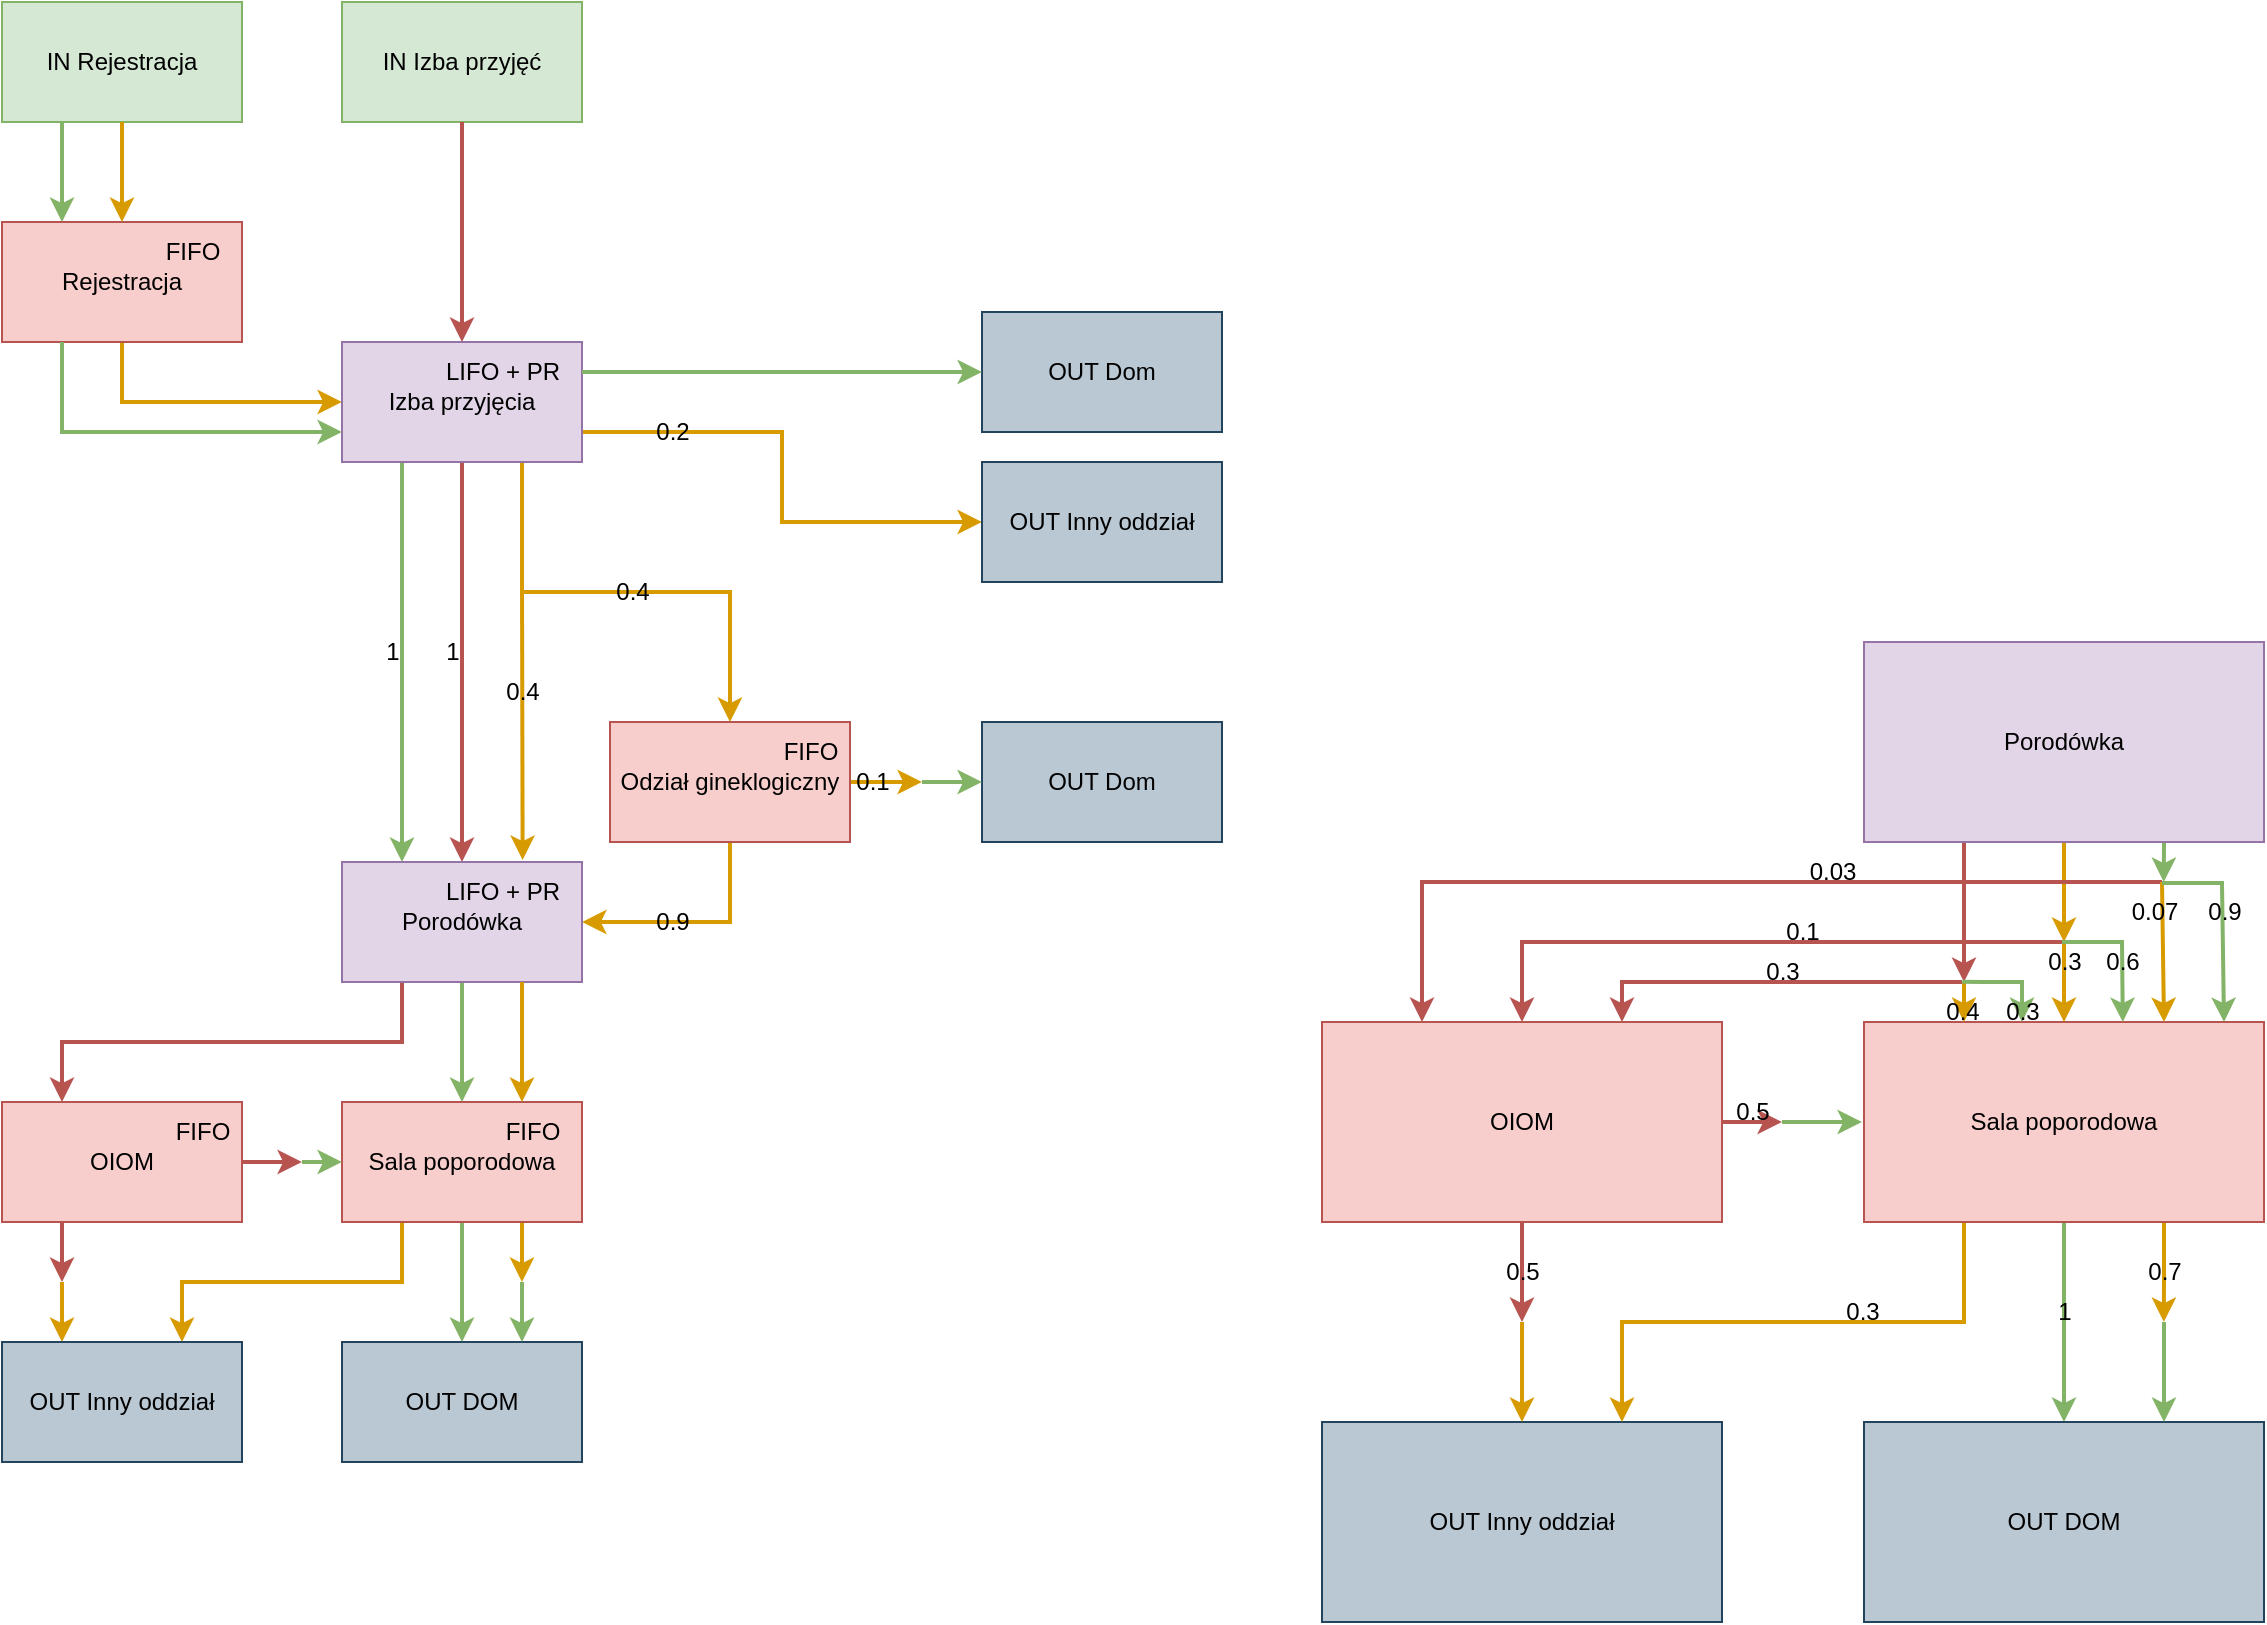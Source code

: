 <mxfile version="26.0.3">
  <diagram name="Strona-1" id="fgU5ulpv1b7WvcS9dqAW">
    <mxGraphModel dx="1509" dy="813" grid="1" gridSize="10" guides="1" tooltips="1" connect="1" arrows="1" fold="1" page="1" pageScale="1" pageWidth="827" pageHeight="1169" math="0" shadow="0">
      <root>
        <mxCell id="0" />
        <mxCell id="1" parent="0" />
        <mxCell id="whcsbTW-i5qFt0smelnw-29" style="edgeStyle=orthogonalEdgeStyle;rounded=0;orthogonalLoop=1;jettySize=auto;html=1;exitX=0.25;exitY=1;exitDx=0;exitDy=0;entryX=0.25;entryY=0;entryDx=0;entryDy=0;fillColor=#d5e8d4;strokeColor=#82b366;strokeWidth=2;" parent="1" source="whcsbTW-i5qFt0smelnw-1" target="whcsbTW-i5qFt0smelnw-2" edge="1">
          <mxGeometry relative="1" as="geometry" />
        </mxCell>
        <mxCell id="whcsbTW-i5qFt0smelnw-1" value="IN Rejestracja" style="rounded=0;whiteSpace=wrap;html=1;fillColor=#d5e8d4;strokeColor=#82b366;" parent="1" vertex="1">
          <mxGeometry x="110" y="90" width="120" height="60" as="geometry" />
        </mxCell>
        <mxCell id="whcsbTW-i5qFt0smelnw-16" style="edgeStyle=orthogonalEdgeStyle;rounded=0;orthogonalLoop=1;jettySize=auto;html=1;exitX=0.5;exitY=1;exitDx=0;exitDy=0;entryX=0;entryY=0.5;entryDx=0;entryDy=0;strokeWidth=2;fillColor=#ffe6cc;strokeColor=#d79b00;" parent="1" source="whcsbTW-i5qFt0smelnw-2" target="whcsbTW-i5qFt0smelnw-5" edge="1">
          <mxGeometry relative="1" as="geometry">
            <Array as="points">
              <mxPoint x="170" y="290" />
            </Array>
          </mxGeometry>
        </mxCell>
        <mxCell id="whcsbTW-i5qFt0smelnw-2" value="Rejestracja" style="rounded=0;whiteSpace=wrap;html=1;fillColor=#f8cecc;strokeColor=#b85450;" parent="1" vertex="1">
          <mxGeometry x="110" y="200" width="120" height="60" as="geometry" />
        </mxCell>
        <mxCell id="whcsbTW-i5qFt0smelnw-3" value="" style="endArrow=classic;html=1;rounded=0;exitX=0.5;exitY=1;exitDx=0;exitDy=0;entryX=0.5;entryY=0;entryDx=0;entryDy=0;fillColor=#ffe6cc;strokeColor=#d79b00;strokeWidth=2;" parent="1" source="whcsbTW-i5qFt0smelnw-1" target="whcsbTW-i5qFt0smelnw-2" edge="1">
          <mxGeometry width="50" height="50" relative="1" as="geometry">
            <mxPoint x="390" y="420" as="sourcePoint" />
            <mxPoint x="440" y="370" as="targetPoint" />
          </mxGeometry>
        </mxCell>
        <mxCell id="whcsbTW-i5qFt0smelnw-4" value="IN Izba przyjęć" style="rounded=0;whiteSpace=wrap;html=1;fillColor=#d5e8d4;strokeColor=#82b366;" parent="1" vertex="1">
          <mxGeometry x="280" y="90" width="120" height="60" as="geometry" />
        </mxCell>
        <mxCell id="whcsbTW-i5qFt0smelnw-19" style="edgeStyle=orthogonalEdgeStyle;rounded=0;orthogonalLoop=1;jettySize=auto;html=1;exitX=1;exitY=0.75;exitDx=0;exitDy=0;entryX=0;entryY=0.5;entryDx=0;entryDy=0;strokeWidth=2;fillColor=#ffe6cc;strokeColor=#d79b00;" parent="1" source="whcsbTW-i5qFt0smelnw-5" target="whcsbTW-i5qFt0smelnw-7" edge="1">
          <mxGeometry relative="1" as="geometry" />
        </mxCell>
        <mxCell id="whcsbTW-i5qFt0smelnw-20" style="edgeStyle=orthogonalEdgeStyle;rounded=0;orthogonalLoop=1;jettySize=auto;html=1;exitX=0.75;exitY=1;exitDx=0;exitDy=0;entryX=0.5;entryY=0;entryDx=0;entryDy=0;strokeWidth=2;fillColor=#ffe6cc;strokeColor=#d79b00;" parent="1" source="whcsbTW-i5qFt0smelnw-5" target="whcsbTW-i5qFt0smelnw-8" edge="1">
          <mxGeometry relative="1" as="geometry" />
        </mxCell>
        <mxCell id="whcsbTW-i5qFt0smelnw-21" style="edgeStyle=orthogonalEdgeStyle;rounded=0;orthogonalLoop=1;jettySize=auto;html=1;exitX=0.5;exitY=1;exitDx=0;exitDy=0;entryX=0.5;entryY=0;entryDx=0;entryDy=0;strokeWidth=2;fillColor=#f8cecc;strokeColor=#b85450;" parent="1" source="whcsbTW-i5qFt0smelnw-5" target="whcsbTW-i5qFt0smelnw-9" edge="1">
          <mxGeometry relative="1" as="geometry" />
        </mxCell>
        <mxCell id="whcsbTW-i5qFt0smelnw-22" style="edgeStyle=orthogonalEdgeStyle;rounded=0;orthogonalLoop=1;jettySize=auto;html=1;exitX=0.25;exitY=1;exitDx=0;exitDy=0;entryX=0.25;entryY=0;entryDx=0;entryDy=0;strokeWidth=2;fillColor=#d5e8d4;strokeColor=#82b366;" parent="1" source="whcsbTW-i5qFt0smelnw-5" target="whcsbTW-i5qFt0smelnw-9" edge="1">
          <mxGeometry relative="1" as="geometry" />
        </mxCell>
        <mxCell id="whcsbTW-i5qFt0smelnw-5" value="Izba przyjęcia" style="rounded=0;whiteSpace=wrap;html=1;fillColor=#e1d5e7;strokeColor=#9673a6;" parent="1" vertex="1">
          <mxGeometry x="280" y="260" width="120" height="60" as="geometry" />
        </mxCell>
        <mxCell id="whcsbTW-i5qFt0smelnw-6" value="OUT Dom" style="rounded=0;whiteSpace=wrap;html=1;fillColor=#bac8d3;strokeColor=#23445d;" parent="1" vertex="1">
          <mxGeometry x="600" y="245" width="120" height="60" as="geometry" />
        </mxCell>
        <mxCell id="whcsbTW-i5qFt0smelnw-7" value="OUT Inny oddział" style="rounded=0;whiteSpace=wrap;html=1;fillColor=#bac8d3;strokeColor=#23445d;" parent="1" vertex="1">
          <mxGeometry x="600" y="320" width="120" height="60" as="geometry" />
        </mxCell>
        <mxCell id="whcsbTW-i5qFt0smelnw-23" style="edgeStyle=orthogonalEdgeStyle;rounded=0;orthogonalLoop=1;jettySize=auto;html=1;exitX=0.5;exitY=1;exitDx=0;exitDy=0;entryX=1;entryY=0.5;entryDx=0;entryDy=0;strokeWidth=2;fillColor=#ffe6cc;strokeColor=#d79b00;" parent="1" source="whcsbTW-i5qFt0smelnw-8" target="whcsbTW-i5qFt0smelnw-9" edge="1">
          <mxGeometry relative="1" as="geometry" />
        </mxCell>
        <mxCell id="sOwrhF51wG5BLlXzD2gl-3" style="edgeStyle=orthogonalEdgeStyle;rounded=0;orthogonalLoop=1;jettySize=auto;html=1;strokeWidth=2;fillColor=#ffe6cc;strokeColor=#d79b00;" edge="1" parent="1" source="whcsbTW-i5qFt0smelnw-8">
          <mxGeometry relative="1" as="geometry">
            <mxPoint x="570" y="480" as="targetPoint" />
          </mxGeometry>
        </mxCell>
        <mxCell id="whcsbTW-i5qFt0smelnw-8" value="Odział gineklogiczny" style="rounded=0;whiteSpace=wrap;html=1;fillColor=#f8cecc;strokeColor=#b85450;" parent="1" vertex="1">
          <mxGeometry x="414" y="450" width="120" height="60" as="geometry" />
        </mxCell>
        <mxCell id="whcsbTW-i5qFt0smelnw-24" style="edgeStyle=orthogonalEdgeStyle;rounded=0;orthogonalLoop=1;jettySize=auto;html=1;exitX=0.25;exitY=1;exitDx=0;exitDy=0;entryX=0.25;entryY=0;entryDx=0;entryDy=0;fillColor=#f8cecc;strokeColor=#b85450;strokeWidth=2;" parent="1" source="whcsbTW-i5qFt0smelnw-9" target="whcsbTW-i5qFt0smelnw-11" edge="1">
          <mxGeometry relative="1" as="geometry" />
        </mxCell>
        <mxCell id="whcsbTW-i5qFt0smelnw-25" style="edgeStyle=orthogonalEdgeStyle;rounded=0;orthogonalLoop=1;jettySize=auto;html=1;exitX=0.5;exitY=1;exitDx=0;exitDy=0;entryX=0.5;entryY=0;entryDx=0;entryDy=0;strokeWidth=2;fillColor=#d5e8d4;strokeColor=#82b366;" parent="1" source="whcsbTW-i5qFt0smelnw-9" target="whcsbTW-i5qFt0smelnw-10" edge="1">
          <mxGeometry relative="1" as="geometry" />
        </mxCell>
        <mxCell id="whcsbTW-i5qFt0smelnw-9" value="Porodówka" style="rounded=0;whiteSpace=wrap;html=1;fillColor=#e1d5e7;strokeColor=#9673a6;" parent="1" vertex="1">
          <mxGeometry x="280" y="520" width="120" height="60" as="geometry" />
        </mxCell>
        <mxCell id="whcsbTW-i5qFt0smelnw-28" style="edgeStyle=orthogonalEdgeStyle;rounded=0;orthogonalLoop=1;jettySize=auto;html=1;exitX=0.5;exitY=1;exitDx=0;exitDy=0;entryX=0.5;entryY=0;entryDx=0;entryDy=0;strokeWidth=2;fillColor=#d5e8d4;strokeColor=#82b366;" parent="1" source="whcsbTW-i5qFt0smelnw-10" target="whcsbTW-i5qFt0smelnw-12" edge="1">
          <mxGeometry relative="1" as="geometry" />
        </mxCell>
        <mxCell id="whcsbTW-i5qFt0smelnw-33" style="edgeStyle=orthogonalEdgeStyle;rounded=0;orthogonalLoop=1;jettySize=auto;html=1;exitX=0.75;exitY=1;exitDx=0;exitDy=0;strokeWidth=2;fillColor=#ffe6cc;strokeColor=#d79b00;" parent="1" source="whcsbTW-i5qFt0smelnw-10" edge="1">
          <mxGeometry relative="1" as="geometry">
            <mxPoint x="370" y="730" as="targetPoint" />
          </mxGeometry>
        </mxCell>
        <mxCell id="whcsbTW-i5qFt0smelnw-54" style="edgeStyle=orthogonalEdgeStyle;rounded=0;orthogonalLoop=1;jettySize=auto;html=1;exitX=0.25;exitY=1;exitDx=0;exitDy=0;entryX=0.75;entryY=0;entryDx=0;entryDy=0;strokeWidth=2;fillColor=#ffe6cc;strokeColor=#d79b00;" parent="1" source="whcsbTW-i5qFt0smelnw-10" target="whcsbTW-i5qFt0smelnw-13" edge="1">
          <mxGeometry relative="1" as="geometry" />
        </mxCell>
        <mxCell id="whcsbTW-i5qFt0smelnw-10" value="Sala poporodowa" style="rounded=0;whiteSpace=wrap;html=1;fillColor=#f8cecc;strokeColor=#b85450;" parent="1" vertex="1">
          <mxGeometry x="280" y="640" width="120" height="60" as="geometry" />
        </mxCell>
        <mxCell id="whcsbTW-i5qFt0smelnw-26" style="edgeStyle=orthogonalEdgeStyle;rounded=0;orthogonalLoop=1;jettySize=auto;html=1;entryX=0.25;entryY=0;entryDx=0;entryDy=0;strokeWidth=2;fillColor=#ffe6cc;strokeColor=#d79b00;" parent="1" target="whcsbTW-i5qFt0smelnw-13" edge="1">
          <mxGeometry relative="1" as="geometry">
            <mxPoint x="140" y="730" as="sourcePoint" />
          </mxGeometry>
        </mxCell>
        <mxCell id="whcsbTW-i5qFt0smelnw-36" style="edgeStyle=orthogonalEdgeStyle;rounded=0;orthogonalLoop=1;jettySize=auto;html=1;exitX=0.25;exitY=1;exitDx=0;exitDy=0;strokeWidth=2;fillColor=#f8cecc;strokeColor=#b85450;" parent="1" source="whcsbTW-i5qFt0smelnw-11" edge="1">
          <mxGeometry relative="1" as="geometry">
            <mxPoint x="140" y="730" as="targetPoint" />
          </mxGeometry>
        </mxCell>
        <mxCell id="whcsbTW-i5qFt0smelnw-39" style="edgeStyle=orthogonalEdgeStyle;rounded=0;orthogonalLoop=1;jettySize=auto;html=1;exitX=1;exitY=0.5;exitDx=0;exitDy=0;strokeWidth=2;fillColor=#f8cecc;strokeColor=#b85450;" parent="1" source="whcsbTW-i5qFt0smelnw-11" edge="1">
          <mxGeometry relative="1" as="geometry">
            <mxPoint x="260" y="670" as="targetPoint" />
          </mxGeometry>
        </mxCell>
        <mxCell id="whcsbTW-i5qFt0smelnw-11" value="OIOM" style="rounded=0;whiteSpace=wrap;html=1;fillColor=#f8cecc;strokeColor=#b85450;" parent="1" vertex="1">
          <mxGeometry x="110" y="640" width="120" height="60" as="geometry" />
        </mxCell>
        <mxCell id="whcsbTW-i5qFt0smelnw-12" value="OUT DOM" style="rounded=0;whiteSpace=wrap;html=1;fillColor=#bac8d3;strokeColor=#23445d;" parent="1" vertex="1">
          <mxGeometry x="280" y="760" width="120" height="60" as="geometry" />
        </mxCell>
        <mxCell id="whcsbTW-i5qFt0smelnw-13" value="OUT Inny oddział" style="rounded=0;whiteSpace=wrap;html=1;fillColor=#bac8d3;strokeColor=#23445d;" parent="1" vertex="1">
          <mxGeometry x="110" y="760" width="120" height="60" as="geometry" />
        </mxCell>
        <mxCell id="whcsbTW-i5qFt0smelnw-14" value="" style="endArrow=classic;html=1;rounded=0;exitX=0.5;exitY=1;exitDx=0;exitDy=0;entryX=0.5;entryY=0;entryDx=0;entryDy=0;strokeWidth=2;fillColor=#f8cecc;strokeColor=#b85450;" parent="1" source="whcsbTW-i5qFt0smelnw-4" target="whcsbTW-i5qFt0smelnw-5" edge="1">
          <mxGeometry width="50" height="50" relative="1" as="geometry">
            <mxPoint x="390" y="420" as="sourcePoint" />
            <mxPoint x="440" y="370" as="targetPoint" />
          </mxGeometry>
        </mxCell>
        <mxCell id="whcsbTW-i5qFt0smelnw-15" value="" style="endArrow=classic;html=1;rounded=0;exitX=0.25;exitY=1;exitDx=0;exitDy=0;entryX=0;entryY=0.75;entryDx=0;entryDy=0;fillColor=#d5e8d4;strokeColor=#82b366;strokeWidth=2;" parent="1" source="whcsbTW-i5qFt0smelnw-2" target="whcsbTW-i5qFt0smelnw-5" edge="1">
          <mxGeometry width="50" height="50" relative="1" as="geometry">
            <mxPoint x="390" y="420" as="sourcePoint" />
            <mxPoint x="140" y="320" as="targetPoint" />
            <Array as="points">
              <mxPoint x="140" y="305" />
            </Array>
          </mxGeometry>
        </mxCell>
        <mxCell id="whcsbTW-i5qFt0smelnw-31" value="" style="endArrow=classic;html=1;rounded=0;strokeWidth=2;fillColor=#d5e8d4;strokeColor=#82b366;" parent="1" edge="1">
          <mxGeometry width="50" height="50" relative="1" as="geometry">
            <mxPoint x="260" y="670" as="sourcePoint" />
            <mxPoint x="280" y="670" as="targetPoint" />
          </mxGeometry>
        </mxCell>
        <mxCell id="whcsbTW-i5qFt0smelnw-32" value="" style="endArrow=classic;html=1;rounded=0;exitX=0.75;exitY=1;exitDx=0;exitDy=0;entryX=0.75;entryY=0;entryDx=0;entryDy=0;strokeWidth=2;fillColor=#ffe6cc;strokeColor=#d79b00;" parent="1" source="whcsbTW-i5qFt0smelnw-9" target="whcsbTW-i5qFt0smelnw-10" edge="1">
          <mxGeometry width="50" height="50" relative="1" as="geometry">
            <mxPoint x="390" y="620" as="sourcePoint" />
            <mxPoint x="370" y="630" as="targetPoint" />
          </mxGeometry>
        </mxCell>
        <mxCell id="whcsbTW-i5qFt0smelnw-43" style="edgeStyle=orthogonalEdgeStyle;rounded=0;orthogonalLoop=1;jettySize=auto;html=1;exitX=1;exitY=0.25;exitDx=0;exitDy=0;strokeWidth=2;fillColor=#d5e8d4;strokeColor=#82b366;entryX=0;entryY=0.5;entryDx=0;entryDy=0;" parent="1" source="whcsbTW-i5qFt0smelnw-5" edge="1" target="whcsbTW-i5qFt0smelnw-6">
          <mxGeometry relative="1" as="geometry">
            <mxPoint x="570" y="270" as="targetPoint" />
          </mxGeometry>
        </mxCell>
        <mxCell id="whcsbTW-i5qFt0smelnw-44" value="" style="endArrow=classic;html=1;rounded=0;entryX=0.75;entryY=0;entryDx=0;entryDy=0;strokeWidth=2;fillColor=#d5e8d4;strokeColor=#82b366;" parent="1" target="whcsbTW-i5qFt0smelnw-12" edge="1">
          <mxGeometry width="50" height="50" relative="1" as="geometry">
            <mxPoint x="370" y="730" as="sourcePoint" />
            <mxPoint x="850" y="420" as="targetPoint" />
          </mxGeometry>
        </mxCell>
        <mxCell id="whcsbTW-i5qFt0smelnw-47" value="FIFO" style="text;html=1;align=center;verticalAlign=middle;resizable=0;points=[];autosize=1;strokeColor=none;fillColor=none;" parent="1" vertex="1">
          <mxGeometry x="180" y="200" width="50" height="30" as="geometry" />
        </mxCell>
        <mxCell id="whcsbTW-i5qFt0smelnw-48" value="FIFO" style="text;html=1;align=center;verticalAlign=middle;resizable=0;points=[];autosize=1;strokeColor=none;fillColor=none;" parent="1" vertex="1">
          <mxGeometry x="350" y="640" width="50" height="30" as="geometry" />
        </mxCell>
        <mxCell id="whcsbTW-i5qFt0smelnw-49" value="LIFO + PR" style="text;html=1;align=center;verticalAlign=middle;resizable=0;points=[];autosize=1;strokeColor=none;fillColor=none;" parent="1" vertex="1">
          <mxGeometry x="320" y="520" width="80" height="30" as="geometry" />
        </mxCell>
        <mxCell id="whcsbTW-i5qFt0smelnw-51" value="LIFO + PR" style="text;html=1;align=center;verticalAlign=middle;resizable=0;points=[];autosize=1;strokeColor=none;fillColor=none;" parent="1" vertex="1">
          <mxGeometry x="320" y="260" width="80" height="30" as="geometry" />
        </mxCell>
        <mxCell id="whcsbTW-i5qFt0smelnw-52" value="FIFO" style="text;html=1;align=center;verticalAlign=middle;resizable=0;points=[];autosize=1;strokeColor=none;fillColor=none;" parent="1" vertex="1">
          <mxGeometry x="489" y="450" width="50" height="30" as="geometry" />
        </mxCell>
        <mxCell id="whcsbTW-i5qFt0smelnw-53" value="FIFO" style="text;html=1;align=center;verticalAlign=middle;resizable=0;points=[];autosize=1;strokeColor=none;fillColor=none;" parent="1" vertex="1">
          <mxGeometry x="185" y="640" width="50" height="30" as="geometry" />
        </mxCell>
        <mxCell id="sOwrhF51wG5BLlXzD2gl-1" value="OUT Dom" style="rounded=0;whiteSpace=wrap;html=1;fillColor=#bac8d3;strokeColor=#23445d;" vertex="1" parent="1">
          <mxGeometry x="600" y="450" width="120" height="60" as="geometry" />
        </mxCell>
        <mxCell id="sOwrhF51wG5BLlXzD2gl-5" value="" style="endArrow=classic;html=1;rounded=0;entryX=0;entryY=0.5;entryDx=0;entryDy=0;strokeWidth=2;fillColor=#d5e8d4;strokeColor=#82b366;" edge="1" parent="1" target="sOwrhF51wG5BLlXzD2gl-1">
          <mxGeometry width="50" height="50" relative="1" as="geometry">
            <mxPoint x="570" y="480" as="sourcePoint" />
            <mxPoint x="510" y="520" as="targetPoint" />
          </mxGeometry>
        </mxCell>
        <mxCell id="sOwrhF51wG5BLlXzD2gl-6" value="" style="endArrow=classic;html=1;rounded=0;entryX=0.629;entryY=-0.033;entryDx=0;entryDy=0;entryPerimeter=0;fillColor=#ffe6cc;strokeColor=#d79b00;strokeWidth=2;" edge="1" parent="1" target="whcsbTW-i5qFt0smelnw-49">
          <mxGeometry width="50" height="50" relative="1" as="geometry">
            <mxPoint x="370" y="380" as="sourcePoint" />
            <mxPoint x="534" y="560" as="targetPoint" />
          </mxGeometry>
        </mxCell>
        <mxCell id="sOwrhF51wG5BLlXzD2gl-7" value="0.4" style="text;html=1;align=center;verticalAlign=middle;resizable=0;points=[];autosize=1;strokeColor=none;fillColor=none;" vertex="1" parent="1">
          <mxGeometry x="350" y="420" width="40" height="30" as="geometry" />
        </mxCell>
        <mxCell id="sOwrhF51wG5BLlXzD2gl-10" value="0.2" style="text;html=1;align=center;verticalAlign=middle;resizable=0;points=[];autosize=1;strokeColor=none;fillColor=none;" vertex="1" parent="1">
          <mxGeometry x="425" y="290" width="40" height="30" as="geometry" />
        </mxCell>
        <mxCell id="sOwrhF51wG5BLlXzD2gl-12" value="0.4" style="text;html=1;align=center;verticalAlign=middle;resizable=0;points=[];autosize=1;strokeColor=none;fillColor=none;" vertex="1" parent="1">
          <mxGeometry x="405" y="370" width="40" height="30" as="geometry" />
        </mxCell>
        <mxCell id="sOwrhF51wG5BLlXzD2gl-13" value="0.9" style="text;html=1;align=center;verticalAlign=middle;resizable=0;points=[];autosize=1;strokeColor=none;fillColor=none;" vertex="1" parent="1">
          <mxGeometry x="425" y="535" width="40" height="30" as="geometry" />
        </mxCell>
        <mxCell id="sOwrhF51wG5BLlXzD2gl-14" value="0.1" style="text;html=1;align=center;verticalAlign=middle;resizable=0;points=[];autosize=1;strokeColor=none;fillColor=none;" vertex="1" parent="1">
          <mxGeometry x="525" y="465" width="40" height="30" as="geometry" />
        </mxCell>
        <mxCell id="sOwrhF51wG5BLlXzD2gl-15" value="1" style="text;html=1;align=center;verticalAlign=middle;resizable=0;points=[];autosize=1;strokeColor=none;fillColor=none;" vertex="1" parent="1">
          <mxGeometry x="290" y="400" width="30" height="30" as="geometry" />
        </mxCell>
        <mxCell id="sOwrhF51wG5BLlXzD2gl-16" value="1" style="text;html=1;align=center;verticalAlign=middle;resizable=0;points=[];autosize=1;strokeColor=none;fillColor=none;" vertex="1" parent="1">
          <mxGeometry x="320" y="400" width="30" height="30" as="geometry" />
        </mxCell>
        <mxCell id="sOwrhF51wG5BLlXzD2gl-25" style="edgeStyle=orthogonalEdgeStyle;rounded=0;orthogonalLoop=1;jettySize=auto;html=1;exitX=0.25;exitY=1;exitDx=0;exitDy=0;fillColor=#f8cecc;strokeColor=#b85450;strokeWidth=2;" edge="1" parent="1" source="sOwrhF51wG5BLlXzD2gl-19">
          <mxGeometry relative="1" as="geometry">
            <mxPoint x="1091" y="580" as="targetPoint" />
          </mxGeometry>
        </mxCell>
        <mxCell id="sOwrhF51wG5BLlXzD2gl-39" style="edgeStyle=orthogonalEdgeStyle;rounded=0;orthogonalLoop=1;jettySize=auto;html=1;exitX=0.5;exitY=1;exitDx=0;exitDy=0;fillColor=#ffe6cc;strokeColor=#d79b00;strokeWidth=2;" edge="1" parent="1" source="sOwrhF51wG5BLlXzD2gl-19">
          <mxGeometry relative="1" as="geometry">
            <mxPoint x="1141" y="560" as="targetPoint" />
          </mxGeometry>
        </mxCell>
        <mxCell id="sOwrhF51wG5BLlXzD2gl-40" style="edgeStyle=orthogonalEdgeStyle;rounded=0;orthogonalLoop=1;jettySize=auto;html=1;exitX=0.75;exitY=1;exitDx=0;exitDy=0;fillColor=#d5e8d4;strokeColor=#82b366;strokeWidth=2;" edge="1" parent="1" source="sOwrhF51wG5BLlXzD2gl-19">
          <mxGeometry relative="1" as="geometry">
            <mxPoint x="1190.889" y="530" as="targetPoint" />
          </mxGeometry>
        </mxCell>
        <mxCell id="sOwrhF51wG5BLlXzD2gl-19" value="Porodówka" style="rounded=0;whiteSpace=wrap;html=1;fillColor=#e1d5e7;strokeColor=#9673a6;" vertex="1" parent="1">
          <mxGeometry x="1041" y="410" width="200" height="100" as="geometry" />
        </mxCell>
        <mxCell id="sOwrhF51wG5BLlXzD2gl-55" value="" style="edgeStyle=orthogonalEdgeStyle;rounded=0;orthogonalLoop=1;jettySize=auto;html=1;fillColor=#f8cecc;strokeColor=#b85450;strokeWidth=2;" edge="1" parent="1" source="sOwrhF51wG5BLlXzD2gl-20">
          <mxGeometry relative="1" as="geometry">
            <mxPoint x="870" y="750" as="targetPoint" />
          </mxGeometry>
        </mxCell>
        <mxCell id="sOwrhF51wG5BLlXzD2gl-58" style="edgeStyle=orthogonalEdgeStyle;rounded=0;orthogonalLoop=1;jettySize=auto;html=1;exitX=1;exitY=0.5;exitDx=0;exitDy=0;fillColor=#f8cecc;strokeColor=#b85450;strokeWidth=2;" edge="1" parent="1" source="sOwrhF51wG5BLlXzD2gl-20">
          <mxGeometry relative="1" as="geometry">
            <mxPoint x="1000" y="650" as="targetPoint" />
          </mxGeometry>
        </mxCell>
        <mxCell id="sOwrhF51wG5BLlXzD2gl-20" value="OIOM" style="rounded=0;whiteSpace=wrap;html=1;fillColor=#f8cecc;strokeColor=#b85450;" vertex="1" parent="1">
          <mxGeometry x="770" y="600" width="200" height="100" as="geometry" />
        </mxCell>
        <mxCell id="sOwrhF51wG5BLlXzD2gl-21" value="OUT Inny oddział" style="rounded=0;whiteSpace=wrap;html=1;fillColor=#bac8d3;strokeColor=#23445d;" vertex="1" parent="1">
          <mxGeometry x="770" y="800" width="200" height="100" as="geometry" />
        </mxCell>
        <mxCell id="sOwrhF51wG5BLlXzD2gl-62" style="edgeStyle=orthogonalEdgeStyle;rounded=0;orthogonalLoop=1;jettySize=auto;html=1;exitX=0.25;exitY=1;exitDx=0;exitDy=0;entryX=0.75;entryY=0;entryDx=0;entryDy=0;fillColor=#ffe6cc;strokeColor=#d79b00;strokeWidth=2;" edge="1" parent="1" source="sOwrhF51wG5BLlXzD2gl-23" target="sOwrhF51wG5BLlXzD2gl-21">
          <mxGeometry relative="1" as="geometry" />
        </mxCell>
        <mxCell id="sOwrhF51wG5BLlXzD2gl-63" style="edgeStyle=orthogonalEdgeStyle;rounded=0;orthogonalLoop=1;jettySize=auto;html=1;exitX=0.5;exitY=1;exitDx=0;exitDy=0;strokeWidth=2;fillColor=#d5e8d4;strokeColor=#82b366;" edge="1" parent="1" source="sOwrhF51wG5BLlXzD2gl-23" target="sOwrhF51wG5BLlXzD2gl-24">
          <mxGeometry relative="1" as="geometry" />
        </mxCell>
        <mxCell id="sOwrhF51wG5BLlXzD2gl-65" style="edgeStyle=orthogonalEdgeStyle;rounded=0;orthogonalLoop=1;jettySize=auto;html=1;exitX=0.75;exitY=1;exitDx=0;exitDy=0;fillColor=#ffe6cc;strokeColor=#d79b00;strokeWidth=2;" edge="1" parent="1" source="sOwrhF51wG5BLlXzD2gl-23">
          <mxGeometry relative="1" as="geometry">
            <mxPoint x="1190.923" y="750" as="targetPoint" />
          </mxGeometry>
        </mxCell>
        <mxCell id="sOwrhF51wG5BLlXzD2gl-23" value="Sala poporodowa" style="rounded=0;whiteSpace=wrap;html=1;fillColor=#f8cecc;strokeColor=#b85450;" vertex="1" parent="1">
          <mxGeometry x="1041" y="600" width="200" height="100" as="geometry" />
        </mxCell>
        <mxCell id="sOwrhF51wG5BLlXzD2gl-24" value="OUT DOM" style="rounded=0;whiteSpace=wrap;html=1;fillColor=#bac8d3;strokeColor=#23445d;" vertex="1" parent="1">
          <mxGeometry x="1041" y="800" width="200" height="100" as="geometry" />
        </mxCell>
        <mxCell id="sOwrhF51wG5BLlXzD2gl-31" value="" style="endArrow=classic;html=1;rounded=0;fillColor=#f8cecc;strokeColor=#b85450;entryX=0.75;entryY=0;entryDx=0;entryDy=0;strokeWidth=2;" edge="1" parent="1" target="sOwrhF51wG5BLlXzD2gl-20">
          <mxGeometry width="50" height="50" relative="1" as="geometry">
            <mxPoint x="1090" y="580" as="sourcePoint" />
            <mxPoint x="890" y="580" as="targetPoint" />
            <Array as="points">
              <mxPoint x="920" y="580" />
            </Array>
          </mxGeometry>
        </mxCell>
        <mxCell id="sOwrhF51wG5BLlXzD2gl-32" value="" style="endArrow=classic;html=1;rounded=0;entryX=0.25;entryY=0;entryDx=0;entryDy=0;fillColor=#ffe6cc;strokeColor=#d79b00;strokeWidth=2;" edge="1" parent="1" target="sOwrhF51wG5BLlXzD2gl-23">
          <mxGeometry width="50" height="50" relative="1" as="geometry">
            <mxPoint x="1091" y="580" as="sourcePoint" />
            <mxPoint x="1130" y="560" as="targetPoint" />
          </mxGeometry>
        </mxCell>
        <mxCell id="sOwrhF51wG5BLlXzD2gl-33" value="" style="endArrow=classic;html=1;rounded=0;fillColor=#d5e8d4;strokeColor=#82b366;strokeWidth=2;exitX=0.504;exitY=-0.005;exitDx=0;exitDy=0;exitPerimeter=0;" edge="1" parent="1" source="sOwrhF51wG5BLlXzD2gl-51">
          <mxGeometry width="50" height="50" relative="1" as="geometry">
            <mxPoint x="1090" y="580" as="sourcePoint" />
            <mxPoint x="1120" y="600" as="targetPoint" />
            <Array as="points">
              <mxPoint x="1090" y="580" />
              <mxPoint x="1100" y="580" />
              <mxPoint x="1120" y="580" />
            </Array>
          </mxGeometry>
        </mxCell>
        <mxCell id="sOwrhF51wG5BLlXzD2gl-34" value="" style="endArrow=classic;html=1;rounded=0;fillColor=#f8cecc;strokeColor=#b85450;entryX=0.5;entryY=0;entryDx=0;entryDy=0;strokeWidth=2;" edge="1" parent="1" target="sOwrhF51wG5BLlXzD2gl-20">
          <mxGeometry width="50" height="50" relative="1" as="geometry">
            <mxPoint x="1140" y="560" as="sourcePoint" />
            <mxPoint x="890" y="560" as="targetPoint" />
            <Array as="points">
              <mxPoint x="870" y="560" />
            </Array>
          </mxGeometry>
        </mxCell>
        <mxCell id="sOwrhF51wG5BLlXzD2gl-35" value="" style="endArrow=classic;html=1;rounded=0;entryX=0.5;entryY=0;entryDx=0;entryDy=0;fillColor=#ffe6cc;strokeColor=#d79b00;strokeWidth=2;" edge="1" parent="1">
          <mxGeometry width="50" height="50" relative="1" as="geometry">
            <mxPoint x="1141" y="560" as="sourcePoint" />
            <mxPoint x="1141" y="600" as="targetPoint" />
          </mxGeometry>
        </mxCell>
        <mxCell id="sOwrhF51wG5BLlXzD2gl-36" value="" style="endArrow=classic;html=1;rounded=0;fillColor=#d5e8d4;strokeColor=#82b366;entryX=0.647;entryY=0;entryDx=0;entryDy=0;entryPerimeter=0;strokeWidth=2;" edge="1" parent="1" target="sOwrhF51wG5BLlXzD2gl-23">
          <mxGeometry width="50" height="50" relative="1" as="geometry">
            <mxPoint x="1140" y="560" as="sourcePoint" />
            <mxPoint x="1170" y="597" as="targetPoint" />
            <Array as="points">
              <mxPoint x="1150" y="560" />
              <mxPoint x="1160" y="560" />
              <mxPoint x="1170" y="560" />
            </Array>
          </mxGeometry>
        </mxCell>
        <mxCell id="sOwrhF51wG5BLlXzD2gl-38" value="" style="endArrow=classic;html=1;rounded=0;fillColor=#f8cecc;strokeColor=#b85450;entryX=0.25;entryY=0;entryDx=0;entryDy=0;strokeWidth=2;" edge="1" parent="1" target="sOwrhF51wG5BLlXzD2gl-20">
          <mxGeometry width="50" height="50" relative="1" as="geometry">
            <mxPoint x="1190" y="530" as="sourcePoint" />
            <mxPoint x="970" y="530" as="targetPoint" />
            <Array as="points">
              <mxPoint x="820" y="530" />
            </Array>
          </mxGeometry>
        </mxCell>
        <mxCell id="sOwrhF51wG5BLlXzD2gl-41" value="" style="endArrow=classic;html=1;rounded=0;entryX=0.75;entryY=0;entryDx=0;entryDy=0;fillColor=#ffe6cc;strokeColor=#d79b00;strokeWidth=2;" edge="1" parent="1" target="sOwrhF51wG5BLlXzD2gl-23">
          <mxGeometry width="50" height="50" relative="1" as="geometry">
            <mxPoint x="1190" y="530" as="sourcePoint" />
            <mxPoint x="1270" y="600" as="targetPoint" />
          </mxGeometry>
        </mxCell>
        <mxCell id="sOwrhF51wG5BLlXzD2gl-42" value="" style="endArrow=classic;html=1;rounded=0;fillColor=#d5e8d4;strokeColor=#82b366;entryX=0.9;entryY=0;entryDx=0;entryDy=0;entryPerimeter=0;strokeWidth=2;" edge="1" parent="1" target="sOwrhF51wG5BLlXzD2gl-23">
          <mxGeometry width="50" height="50" relative="1" as="geometry">
            <mxPoint x="1190" y="530.5" as="sourcePoint" />
            <mxPoint x="1220" y="569.5" as="targetPoint" />
            <Array as="points">
              <mxPoint x="1200" y="530.5" />
              <mxPoint x="1210" y="530.5" />
              <mxPoint x="1220" y="530.5" />
            </Array>
          </mxGeometry>
        </mxCell>
        <mxCell id="sOwrhF51wG5BLlXzD2gl-43" value="0.9" style="text;html=1;align=center;verticalAlign=middle;resizable=0;points=[];autosize=1;strokeColor=none;fillColor=none;" vertex="1" parent="1">
          <mxGeometry x="1201" y="530" width="40" height="30" as="geometry" />
        </mxCell>
        <mxCell id="sOwrhF51wG5BLlXzD2gl-44" value="0.07" style="text;html=1;align=center;verticalAlign=middle;resizable=0;points=[];autosize=1;strokeColor=none;fillColor=none;" vertex="1" parent="1">
          <mxGeometry x="1161" y="530" width="50" height="30" as="geometry" />
        </mxCell>
        <mxCell id="sOwrhF51wG5BLlXzD2gl-45" value="0.6" style="text;html=1;align=center;verticalAlign=middle;resizable=0;points=[];autosize=1;strokeColor=none;fillColor=none;" vertex="1" parent="1">
          <mxGeometry x="1150" y="555" width="40" height="30" as="geometry" />
        </mxCell>
        <mxCell id="sOwrhF51wG5BLlXzD2gl-47" value="0.3" style="text;html=1;align=center;verticalAlign=middle;resizable=0;points=[];autosize=1;strokeColor=none;fillColor=none;" vertex="1" parent="1">
          <mxGeometry x="1121" y="555" width="40" height="30" as="geometry" />
        </mxCell>
        <mxCell id="sOwrhF51wG5BLlXzD2gl-48" value="0.1" style="text;html=1;align=center;verticalAlign=middle;resizable=0;points=[];autosize=1;strokeColor=none;fillColor=none;" vertex="1" parent="1">
          <mxGeometry x="990" y="540" width="40" height="30" as="geometry" />
        </mxCell>
        <mxCell id="sOwrhF51wG5BLlXzD2gl-49" value="0.03" style="text;html=1;align=center;verticalAlign=middle;resizable=0;points=[];autosize=1;strokeColor=none;fillColor=none;" vertex="1" parent="1">
          <mxGeometry x="1000" y="510" width="50" height="30" as="geometry" />
        </mxCell>
        <mxCell id="sOwrhF51wG5BLlXzD2gl-50" value="0.3" style="text;html=1;align=center;verticalAlign=middle;resizable=0;points=[];autosize=1;strokeColor=none;fillColor=none;" vertex="1" parent="1">
          <mxGeometry x="980" y="560" width="40" height="30" as="geometry" />
        </mxCell>
        <mxCell id="sOwrhF51wG5BLlXzD2gl-51" value="0.4" style="text;html=1;align=center;verticalAlign=middle;resizable=0;points=[];autosize=1;strokeColor=none;fillColor=none;" vertex="1" parent="1">
          <mxGeometry x="1070" y="580" width="40" height="30" as="geometry" />
        </mxCell>
        <mxCell id="sOwrhF51wG5BLlXzD2gl-53" value="0.3" style="text;html=1;align=center;verticalAlign=middle;resizable=0;points=[];autosize=1;strokeColor=none;fillColor=none;" vertex="1" parent="1">
          <mxGeometry x="1100" y="580" width="40" height="30" as="geometry" />
        </mxCell>
        <mxCell id="sOwrhF51wG5BLlXzD2gl-57" value="" style="edgeStyle=orthogonalEdgeStyle;rounded=0;orthogonalLoop=1;jettySize=auto;html=1;strokeWidth=2;fillColor=#ffe6cc;strokeColor=#d79b00;" edge="1" parent="1">
          <mxGeometry relative="1" as="geometry">
            <mxPoint x="870" y="750" as="sourcePoint" />
            <mxPoint x="870" y="800" as="targetPoint" />
          </mxGeometry>
        </mxCell>
        <mxCell id="sOwrhF51wG5BLlXzD2gl-59" style="edgeStyle=orthogonalEdgeStyle;rounded=0;orthogonalLoop=1;jettySize=auto;html=1;fillColor=#d5e8d4;strokeColor=#82b366;strokeWidth=2;" edge="1" parent="1">
          <mxGeometry relative="1" as="geometry">
            <mxPoint x="1040" y="649.98" as="targetPoint" />
            <mxPoint x="1000" y="650" as="sourcePoint" />
            <Array as="points">
              <mxPoint x="1030" y="649.98" />
              <mxPoint x="1030" y="649.98" />
            </Array>
          </mxGeometry>
        </mxCell>
        <mxCell id="sOwrhF51wG5BLlXzD2gl-60" value="0.5" style="text;html=1;align=center;verticalAlign=middle;resizable=0;points=[];autosize=1;strokeColor=none;fillColor=none;" vertex="1" parent="1">
          <mxGeometry x="850" y="710" width="40" height="30" as="geometry" />
        </mxCell>
        <mxCell id="sOwrhF51wG5BLlXzD2gl-61" value="0.5" style="text;html=1;align=center;verticalAlign=middle;resizable=0;points=[];autosize=1;strokeColor=none;fillColor=none;" vertex="1" parent="1">
          <mxGeometry x="965" y="630" width="40" height="30" as="geometry" />
        </mxCell>
        <mxCell id="sOwrhF51wG5BLlXzD2gl-67" value="" style="endArrow=classic;html=1;rounded=0;entryX=0.75;entryY=0;entryDx=0;entryDy=0;fillColor=#d5e8d4;strokeColor=#82b366;strokeWidth=2;" edge="1" parent="1" target="sOwrhF51wG5BLlXzD2gl-24">
          <mxGeometry width="50" height="50" relative="1" as="geometry">
            <mxPoint x="1191" y="750" as="sourcePoint" />
            <mxPoint x="1200" y="760" as="targetPoint" />
          </mxGeometry>
        </mxCell>
        <mxCell id="sOwrhF51wG5BLlXzD2gl-68" value="1" style="text;html=1;align=center;verticalAlign=middle;resizable=0;points=[];autosize=1;strokeColor=none;fillColor=none;" vertex="1" parent="1">
          <mxGeometry x="1126" y="730" width="30" height="30" as="geometry" />
        </mxCell>
        <mxCell id="sOwrhF51wG5BLlXzD2gl-69" value="0.7" style="text;html=1;align=center;verticalAlign=middle;resizable=0;points=[];autosize=1;strokeColor=none;fillColor=none;" vertex="1" parent="1">
          <mxGeometry x="1171" y="710" width="40" height="30" as="geometry" />
        </mxCell>
        <mxCell id="sOwrhF51wG5BLlXzD2gl-70" value="0.3" style="text;html=1;align=center;verticalAlign=middle;resizable=0;points=[];autosize=1;strokeColor=none;fillColor=none;" vertex="1" parent="1">
          <mxGeometry x="1020" y="730" width="40" height="30" as="geometry" />
        </mxCell>
      </root>
    </mxGraphModel>
  </diagram>
</mxfile>
